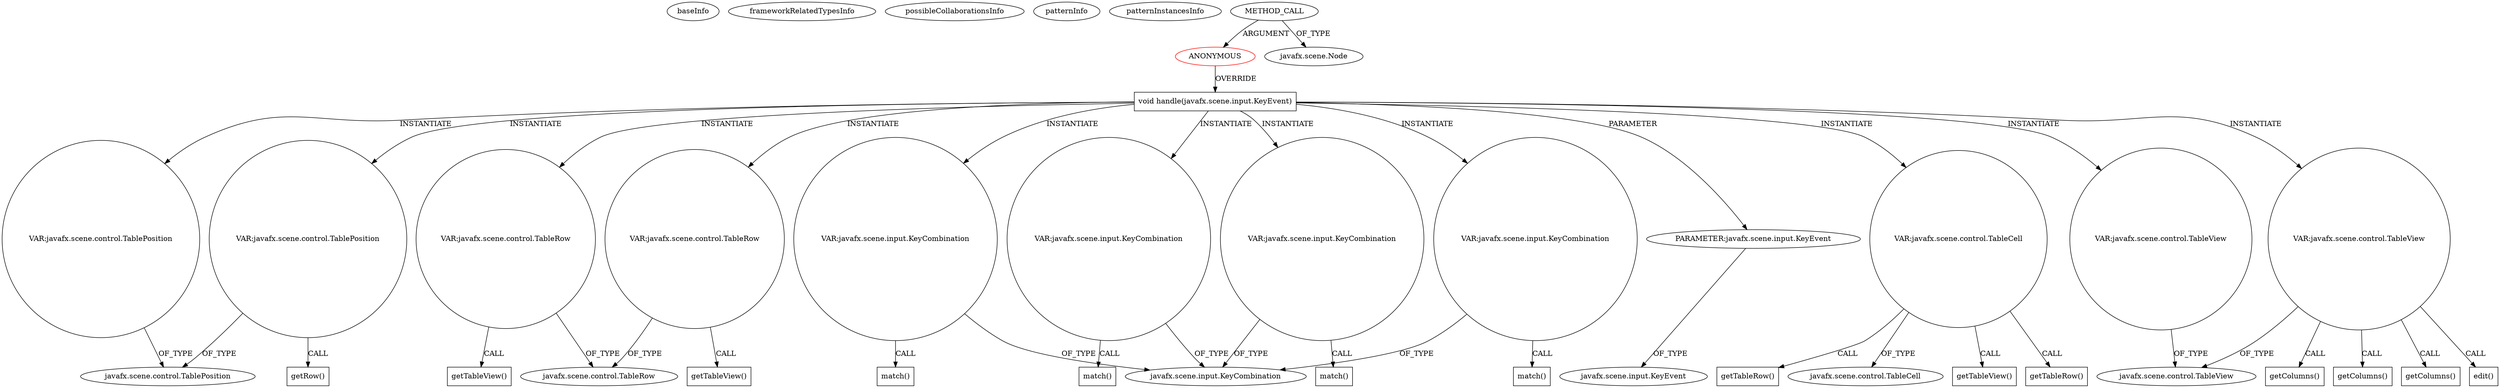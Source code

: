 digraph {
baseInfo[graphId=766,category="pattern",isAnonymous=true,possibleRelation=false]
frameworkRelatedTypesInfo[]
possibleCollaborationsInfo[]
patternInfo[frequency=2.0,patternRootClient=0]
patternInstancesInfo[0="svadlamudi-GaussJordanElimination~/svadlamudi-GaussJordanElimination/GaussJordanElimination-master/src/gauss/jordan/elimination/EditingTableCell.java~void createTextField()~4378"]
4[label="void handle(javafx.scene.input.KeyEvent)",vertexType="OVERRIDING_METHOD_DECLARATION",isFrameworkType=false,shape=box]
25[label="VAR:javafx.scene.control.TablePosition",vertexType="VARIABLE_EXPRESION",isFrameworkType=false,shape=circle]
13[label="VAR:javafx.scene.control.TablePosition",vertexType="VARIABLE_EXPRESION",isFrameworkType=false,shape=circle]
14[label="getRow()",vertexType="INSIDE_CALL",isFrameworkType=false,shape=box]
0[label="ANONYMOUS",vertexType="ROOT_ANONYMOUS_DECLARATION",isFrameworkType=false,color=red]
2[label="METHOD_CALL",vertexType="OUTSIDE_CALL",isFrameworkType=false]
31[label="VAR:javafx.scene.control.TableRow",vertexType="VARIABLE_EXPRESION",isFrameworkType=false,shape=circle]
32[label="getTableView()",vertexType="INSIDE_CALL",isFrameworkType=false,shape=box]
19[label="VAR:javafx.scene.control.TableRow",vertexType="VARIABLE_EXPRESION",isFrameworkType=false,shape=circle]
20[label="getTableView()",vertexType="INSIDE_CALL",isFrameworkType=false,shape=box]
10[label="VAR:javafx.scene.input.KeyCombination",vertexType="VARIABLE_EXPRESION",isFrameworkType=false,shape=circle]
11[label="match()",vertexType="INSIDE_CALL",isFrameworkType=false,shape=box]
9[label="javafx.scene.input.KeyCombination",vertexType="FRAMEWORK_CLASS_TYPE",isFrameworkType=false]
50[label="VAR:javafx.scene.input.KeyCombination",vertexType="VARIABLE_EXPRESION",isFrameworkType=false,shape=circle]
51[label="match()",vertexType="INSIDE_CALL",isFrameworkType=false,shape=box]
38[label="VAR:javafx.scene.input.KeyCombination",vertexType="VARIABLE_EXPRESION",isFrameworkType=false,shape=circle]
39[label="match()",vertexType="INSIDE_CALL",isFrameworkType=false,shape=box]
7[label="VAR:javafx.scene.input.KeyCombination",vertexType="VARIABLE_EXPRESION",isFrameworkType=false,shape=circle]
8[label="match()",vertexType="INSIDE_CALL",isFrameworkType=false,shape=box]
15[label="javafx.scene.control.TablePosition",vertexType="FRAMEWORK_CLASS_TYPE",isFrameworkType=false]
5[label="PARAMETER:javafx.scene.input.KeyEvent",vertexType="PARAMETER_DECLARATION",isFrameworkType=false]
6[label="javafx.scene.input.KeyEvent",vertexType="FRAMEWORK_CLASS_TYPE",isFrameworkType=false]
22[label="VAR:javafx.scene.control.TableCell",vertexType="VARIABLE_EXPRESION",isFrameworkType=false,shape=circle]
37[label="getTableView()",vertexType="INSIDE_CALL",isFrameworkType=false,shape=box]
23[label="getTableRow()",vertexType="INSIDE_CALL",isFrameworkType=false,shape=box]
35[label="getTableRow()",vertexType="INSIDE_CALL",isFrameworkType=false,shape=box]
24[label="javafx.scene.control.TableCell",vertexType="FRAMEWORK_CLASS_TYPE",isFrameworkType=false]
3[label="javafx.scene.Node",vertexType="FRAMEWORK_CLASS_TYPE",isFrameworkType=false]
21[label="javafx.scene.control.TableRow",vertexType="FRAMEWORK_CLASS_TYPE",isFrameworkType=false]
16[label="VAR:javafx.scene.control.TableView",vertexType="VARIABLE_EXPRESION",isFrameworkType=false,shape=circle]
18[label="javafx.scene.control.TableView",vertexType="FRAMEWORK_CLASS_TYPE",isFrameworkType=false]
41[label="VAR:javafx.scene.control.TableView",vertexType="VARIABLE_EXPRESION",isFrameworkType=false,shape=circle]
60[label="getColumns()",vertexType="INSIDE_CALL",isFrameworkType=false,shape=box]
56[label="getColumns()",vertexType="INSIDE_CALL",isFrameworkType=false,shape=box]
45[label="getColumns()",vertexType="INSIDE_CALL",isFrameworkType=false,shape=box]
47[label="edit()",vertexType="INSIDE_CALL",isFrameworkType=false,shape=box]
4->25[label="INSTANTIATE"]
4->7[label="INSTANTIATE"]
4->5[label="PARAMETER"]
13->14[label="CALL"]
4->13[label="INSTANTIATE"]
38->9[label="OF_TYPE"]
41->60[label="CALL"]
4->38[label="INSTANTIATE"]
4->41[label="INSTANTIATE"]
10->11[label="CALL"]
25->15[label="OF_TYPE"]
16->18[label="OF_TYPE"]
41->18[label="OF_TYPE"]
4->31[label="INSTANTIATE"]
41->45[label="CALL"]
31->32[label="CALL"]
19->21[label="OF_TYPE"]
7->8[label="CALL"]
5->6[label="OF_TYPE"]
13->15[label="OF_TYPE"]
50->9[label="OF_TYPE"]
41->47[label="CALL"]
4->19[label="INSTANTIATE"]
41->56[label="CALL"]
38->39[label="CALL"]
7->9[label="OF_TYPE"]
4->50[label="INSTANTIATE"]
4->10[label="INSTANTIATE"]
31->21[label="OF_TYPE"]
19->20[label="CALL"]
4->16[label="INSTANTIATE"]
50->51[label="CALL"]
2->0[label="ARGUMENT"]
22->37[label="CALL"]
22->35[label="CALL"]
22->24[label="OF_TYPE"]
0->4[label="OVERRIDE"]
4->22[label="INSTANTIATE"]
2->3[label="OF_TYPE"]
10->9[label="OF_TYPE"]
22->23[label="CALL"]
}
